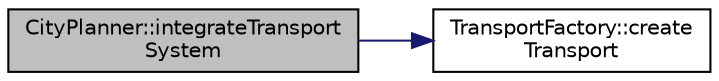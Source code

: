 digraph "CityPlanner::integrateTransportSystem"
{
 // LATEX_PDF_SIZE
  edge [fontname="Helvetica",fontsize="10",labelfontname="Helvetica",labelfontsize="10"];
  node [fontname="Helvetica",fontsize="10",shape=record];
  rankdir="LR";
  Node1 [label="CityPlanner::integrateTransport\lSystem",height=0.2,width=0.4,color="black", fillcolor="grey75", style="filled", fontcolor="black",tooltip=" "];
  Node1 -> Node2 [color="midnightblue",fontsize="10",style="solid",fontname="Helvetica"];
  Node2 [label="TransportFactory::create\lTransport",height=0.2,width=0.4,color="black", fillcolor="white", style="filled",URL="$classTransportFactory.html#a133e2d0c1ce5497d6d381041c120eecf",tooltip="Create a new transport system."];
}
